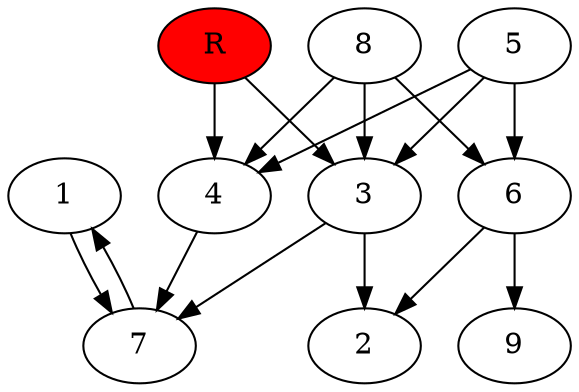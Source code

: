 digraph prb32223 {
	1
	2
	3
	4
	5
	6
	7
	8
	R [fillcolor="#ff0000" style=filled]
	1 -> 7
	3 -> 2
	3 -> 7
	4 -> 7
	5 -> 3
	5 -> 4
	5 -> 6
	6 -> 2
	6 -> 9
	7 -> 1
	8 -> 3
	8 -> 4
	8 -> 6
	R -> 3
	R -> 4
}
